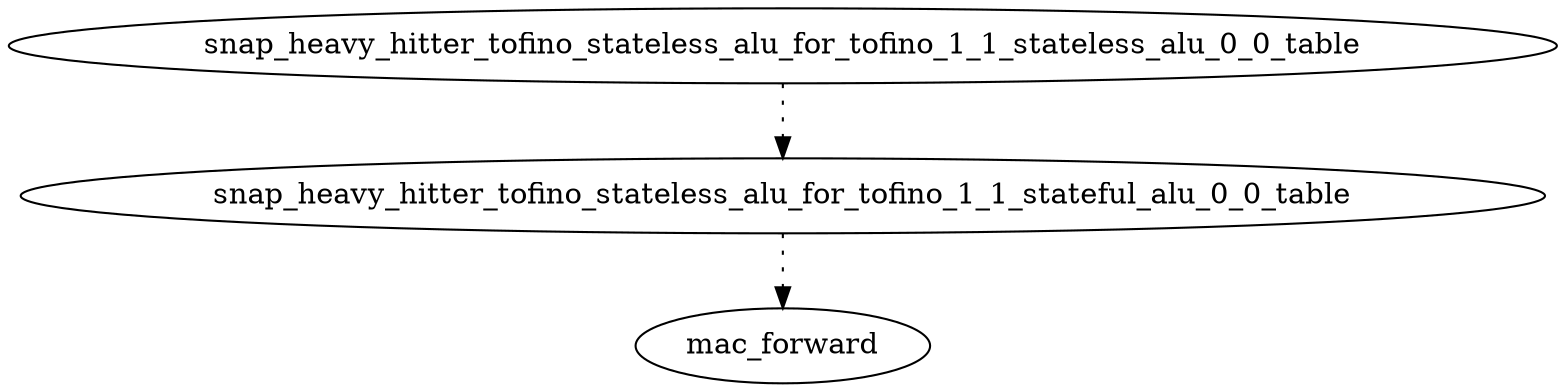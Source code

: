 digraph ingress {
snap_heavy_hitter_tofino_stateless_alu_for_tofino_1_1_stateful_alu_0_0_table -> mac_forward [style=dotted ];
snap_heavy_hitter_tofino_stateless_alu_for_tofino_1_1_stateless_alu_0_0_table -> snap_heavy_hitter_tofino_stateless_alu_for_tofino_1_1_stateful_alu_0_0_table [style=dotted ];
}
